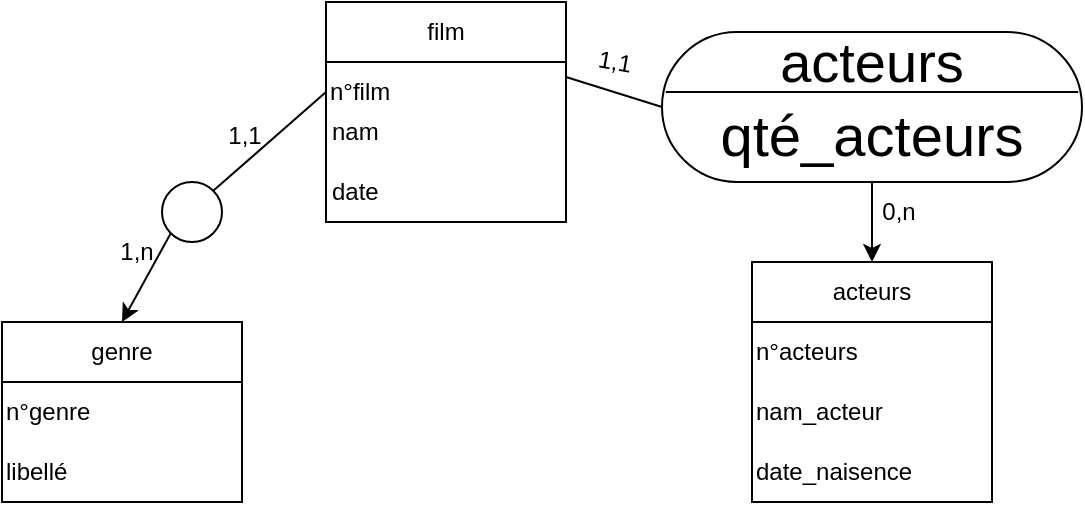 <mxfile version="21.6.3" type="device">
  <diagram name="Page-1" id="gFOoy2xCIgCNjS1E_ed_">
    <mxGraphModel dx="989" dy="527" grid="1" gridSize="10" guides="1" tooltips="1" connect="1" arrows="1" fold="1" page="1" pageScale="1" pageWidth="827" pageHeight="1169" math="0" shadow="0">
      <root>
        <mxCell id="0" />
        <mxCell id="1" parent="0" />
        <mxCell id="KGoWBrMogVdodA1RIXWE-1" value="" style="rounded=0;whiteSpace=wrap;html=1;" vertex="1" parent="1">
          <mxGeometry x="362" width="120" height="110" as="geometry" />
        </mxCell>
        <mxCell id="KGoWBrMogVdodA1RIXWE-2" value="" style="endArrow=none;html=1;rounded=0;entryX=1;entryY=1;entryDx=0;entryDy=0;" edge="1" parent="1" target="KGoWBrMogVdodA1RIXWE-3">
          <mxGeometry width="50" height="50" relative="1" as="geometry">
            <mxPoint x="362" y="30" as="sourcePoint" />
            <mxPoint x="484" y="30" as="targetPoint" />
          </mxGeometry>
        </mxCell>
        <mxCell id="KGoWBrMogVdodA1RIXWE-3" value="film" style="text;html=1;strokeColor=none;fillColor=none;align=center;verticalAlign=middle;whiteSpace=wrap;rounded=0;" vertex="1" parent="1">
          <mxGeometry x="362" width="120" height="30" as="geometry" />
        </mxCell>
        <mxCell id="KGoWBrMogVdodA1RIXWE-5" value="" style="rounded=0;whiteSpace=wrap;html=1;" vertex="1" parent="1">
          <mxGeometry x="200" y="160" width="120" height="90" as="geometry" />
        </mxCell>
        <mxCell id="KGoWBrMogVdodA1RIXWE-6" value="" style="endArrow=none;html=1;rounded=0;entryX=1;entryY=1;entryDx=0;entryDy=0;" edge="1" parent="1">
          <mxGeometry width="50" height="50" relative="1" as="geometry">
            <mxPoint x="200" y="190" as="sourcePoint" />
            <mxPoint x="320" y="190" as="targetPoint" />
          </mxGeometry>
        </mxCell>
        <mxCell id="KGoWBrMogVdodA1RIXWE-8" value="" style="rounded=0;whiteSpace=wrap;html=1;" vertex="1" parent="1">
          <mxGeometry x="575" y="130" width="120" height="120" as="geometry" />
        </mxCell>
        <mxCell id="KGoWBrMogVdodA1RIXWE-9" value="" style="endArrow=none;html=1;rounded=0;entryX=1;entryY=1;entryDx=0;entryDy=0;" edge="1" parent="1">
          <mxGeometry width="50" height="50" relative="1" as="geometry">
            <mxPoint x="575" y="160" as="sourcePoint" />
            <mxPoint x="695.0" y="160" as="targetPoint" />
          </mxGeometry>
        </mxCell>
        <mxCell id="KGoWBrMogVdodA1RIXWE-15" value="" style="endArrow=none;html=1;rounded=0;entryX=0;entryY=0.5;entryDx=0;entryDy=0;exitX=1;exitY=0;exitDx=0;exitDy=0;" edge="1" parent="1" source="KGoWBrMogVdodA1RIXWE-36" target="KGoWBrMogVdodA1RIXWE-20">
          <mxGeometry width="50" height="50" relative="1" as="geometry">
            <mxPoint x="300" y="100" as="sourcePoint" />
            <mxPoint x="407.0" y="253.5" as="targetPoint" />
          </mxGeometry>
        </mxCell>
        <mxCell id="KGoWBrMogVdodA1RIXWE-19" value="" style="endArrow=none;html=1;rounded=0;exitX=1;exitY=0.25;exitDx=0;exitDy=0;entryX=0;entryY=0.5;entryDx=0;entryDy=0;" edge="1" parent="1" source="KGoWBrMogVdodA1RIXWE-20" target="KGoWBrMogVdodA1RIXWE-24">
          <mxGeometry width="50" height="50" relative="1" as="geometry">
            <mxPoint x="440.0" y="253.5" as="sourcePoint" />
            <mxPoint x="417" y="264" as="targetPoint" />
          </mxGeometry>
        </mxCell>
        <mxCell id="KGoWBrMogVdodA1RIXWE-20" value="n°film" style="text;html=1;strokeColor=none;fillColor=none;align=left;verticalAlign=middle;whiteSpace=wrap;rounded=0;" vertex="1" parent="1">
          <mxGeometry x="362" y="30" width="120" height="30" as="geometry" />
        </mxCell>
        <mxCell id="KGoWBrMogVdodA1RIXWE-21" value="nam" style="text;html=1;strokeColor=none;fillColor=none;align=left;verticalAlign=middle;whiteSpace=wrap;rounded=0;" vertex="1" parent="1">
          <mxGeometry x="363" y="50" width="120" height="30" as="geometry" />
        </mxCell>
        <mxCell id="KGoWBrMogVdodA1RIXWE-22" value="date" style="text;html=1;strokeColor=none;fillColor=none;align=left;verticalAlign=middle;whiteSpace=wrap;rounded=0;" vertex="1" parent="1">
          <mxGeometry x="363" y="80" width="120" height="30" as="geometry" />
        </mxCell>
        <mxCell id="KGoWBrMogVdodA1RIXWE-24" value="" style="rounded=1;whiteSpace=wrap;html=1;arcSize=50;" vertex="1" parent="1">
          <mxGeometry x="530" y="15" width="210" height="75" as="geometry" />
        </mxCell>
        <mxCell id="KGoWBrMogVdodA1RIXWE-27" value="" style="endArrow=classic;html=1;rounded=0;entryX=0.5;entryY=0;entryDx=0;entryDy=0;exitX=0.5;exitY=1;exitDx=0;exitDy=0;" edge="1" parent="1" source="KGoWBrMogVdodA1RIXWE-24">
          <mxGeometry width="50" height="50" relative="1" as="geometry">
            <mxPoint x="460" y="180" as="sourcePoint" />
            <mxPoint x="635.0" y="130" as="targetPoint" />
          </mxGeometry>
        </mxCell>
        <mxCell id="KGoWBrMogVdodA1RIXWE-28" value="1,1" style="text;html=1;strokeColor=none;fillColor=none;align=center;verticalAlign=middle;whiteSpace=wrap;rounded=0;rotation=10;" vertex="1" parent="1">
          <mxGeometry x="494" y="15" width="25" height="30" as="geometry" />
        </mxCell>
        <mxCell id="KGoWBrMogVdodA1RIXWE-29" value="0,n" style="text;html=1;strokeColor=none;fillColor=none;align=center;verticalAlign=middle;whiteSpace=wrap;rounded=0;rotation=0;" vertex="1" parent="1">
          <mxGeometry x="636" y="90" width="25" height="30" as="geometry" />
        </mxCell>
        <mxCell id="KGoWBrMogVdodA1RIXWE-30" value="1,1" style="text;html=1;strokeColor=none;fillColor=none;align=center;verticalAlign=middle;whiteSpace=wrap;rounded=0;rotation=0;" vertex="1" parent="1">
          <mxGeometry x="309" y="52" width="25" height="30" as="geometry" />
        </mxCell>
        <mxCell id="KGoWBrMogVdodA1RIXWE-32" value="genre" style="text;html=1;strokeColor=none;fillColor=none;align=center;verticalAlign=middle;whiteSpace=wrap;rounded=0;" vertex="1" parent="1">
          <mxGeometry x="200" y="160" width="120" height="30" as="geometry" />
        </mxCell>
        <mxCell id="KGoWBrMogVdodA1RIXWE-33" value="acteurs" style="text;html=1;strokeColor=none;fillColor=none;align=center;verticalAlign=middle;whiteSpace=wrap;rounded=0;" vertex="1" parent="1">
          <mxGeometry x="575" y="130" width="120" height="30" as="geometry" />
        </mxCell>
        <mxCell id="KGoWBrMogVdodA1RIXWE-34" value="n°acteurs" style="text;html=1;strokeColor=none;fillColor=none;align=left;verticalAlign=middle;whiteSpace=wrap;rounded=0;" vertex="1" parent="1">
          <mxGeometry x="575" y="160" width="120" height="30" as="geometry" />
        </mxCell>
        <mxCell id="KGoWBrMogVdodA1RIXWE-35" value="n°genre" style="text;html=1;strokeColor=none;fillColor=none;align=left;verticalAlign=middle;whiteSpace=wrap;rounded=0;" vertex="1" parent="1">
          <mxGeometry x="200" y="190" width="120" height="30" as="geometry" />
        </mxCell>
        <mxCell id="KGoWBrMogVdodA1RIXWE-36" value="" style="ellipse;whiteSpace=wrap;html=1;aspect=fixed;" vertex="1" parent="1">
          <mxGeometry x="280" y="90" width="30" height="30" as="geometry" />
        </mxCell>
        <mxCell id="KGoWBrMogVdodA1RIXWE-38" value="" style="endArrow=classic;html=1;rounded=0;entryX=0.5;entryY=0;entryDx=0;entryDy=0;exitX=0;exitY=1;exitDx=0;exitDy=0;" edge="1" parent="1" source="KGoWBrMogVdodA1RIXWE-36" target="KGoWBrMogVdodA1RIXWE-32">
          <mxGeometry width="50" height="50" relative="1" as="geometry">
            <mxPoint x="300" y="140" as="sourcePoint" />
            <mxPoint x="510" y="130" as="targetPoint" />
          </mxGeometry>
        </mxCell>
        <mxCell id="KGoWBrMogVdodA1RIXWE-39" value="1,n" style="text;html=1;strokeColor=none;fillColor=none;align=center;verticalAlign=middle;whiteSpace=wrap;rounded=0;rotation=0;" vertex="1" parent="1">
          <mxGeometry x="255" y="110" width="25" height="30" as="geometry" />
        </mxCell>
        <mxCell id="KGoWBrMogVdodA1RIXWE-40" value="" style="endArrow=none;html=1;rounded=0;entryX=0.99;entryY=0.369;entryDx=0;entryDy=0;exitX=0.008;exitY=0.369;exitDx=0;exitDy=0;exitPerimeter=0;entryPerimeter=0;" edge="1" parent="1">
          <mxGeometry width="50" height="50" relative="1" as="geometry">
            <mxPoint x="531.89" y="45.005" as="sourcePoint" />
            <mxPoint x="738.11" y="45.005" as="targetPoint" />
          </mxGeometry>
        </mxCell>
        <mxCell id="KGoWBrMogVdodA1RIXWE-41" value="acteurs" style="text;html=1;strokeColor=none;fillColor=none;align=center;verticalAlign=middle;whiteSpace=wrap;rounded=0;fontSize=28;" vertex="1" parent="1">
          <mxGeometry x="540" y="15" width="190" height="30" as="geometry" />
        </mxCell>
        <mxCell id="KGoWBrMogVdodA1RIXWE-42" value="qté_acteurs" style="text;html=1;strokeColor=none;fillColor=none;align=center;verticalAlign=middle;whiteSpace=wrap;rounded=0;fontSize=29;" vertex="1" parent="1">
          <mxGeometry x="540" y="52" width="190" height="30" as="geometry" />
        </mxCell>
        <mxCell id="KGoWBrMogVdodA1RIXWE-43" value="nam_acteur" style="text;html=1;strokeColor=none;fillColor=none;align=left;verticalAlign=middle;whiteSpace=wrap;rounded=0;" vertex="1" parent="1">
          <mxGeometry x="575" y="190" width="115" height="30" as="geometry" />
        </mxCell>
        <mxCell id="KGoWBrMogVdodA1RIXWE-44" value="date_naisence" style="text;html=1;strokeColor=none;fillColor=none;align=left;verticalAlign=middle;whiteSpace=wrap;rounded=0;" vertex="1" parent="1">
          <mxGeometry x="575" y="220" width="120" height="30" as="geometry" />
        </mxCell>
        <mxCell id="KGoWBrMogVdodA1RIXWE-45" value="libellé" style="text;html=1;strokeColor=none;fillColor=none;align=left;verticalAlign=middle;whiteSpace=wrap;rounded=0;" vertex="1" parent="1">
          <mxGeometry x="200" y="220" width="120" height="30" as="geometry" />
        </mxCell>
      </root>
    </mxGraphModel>
  </diagram>
</mxfile>
